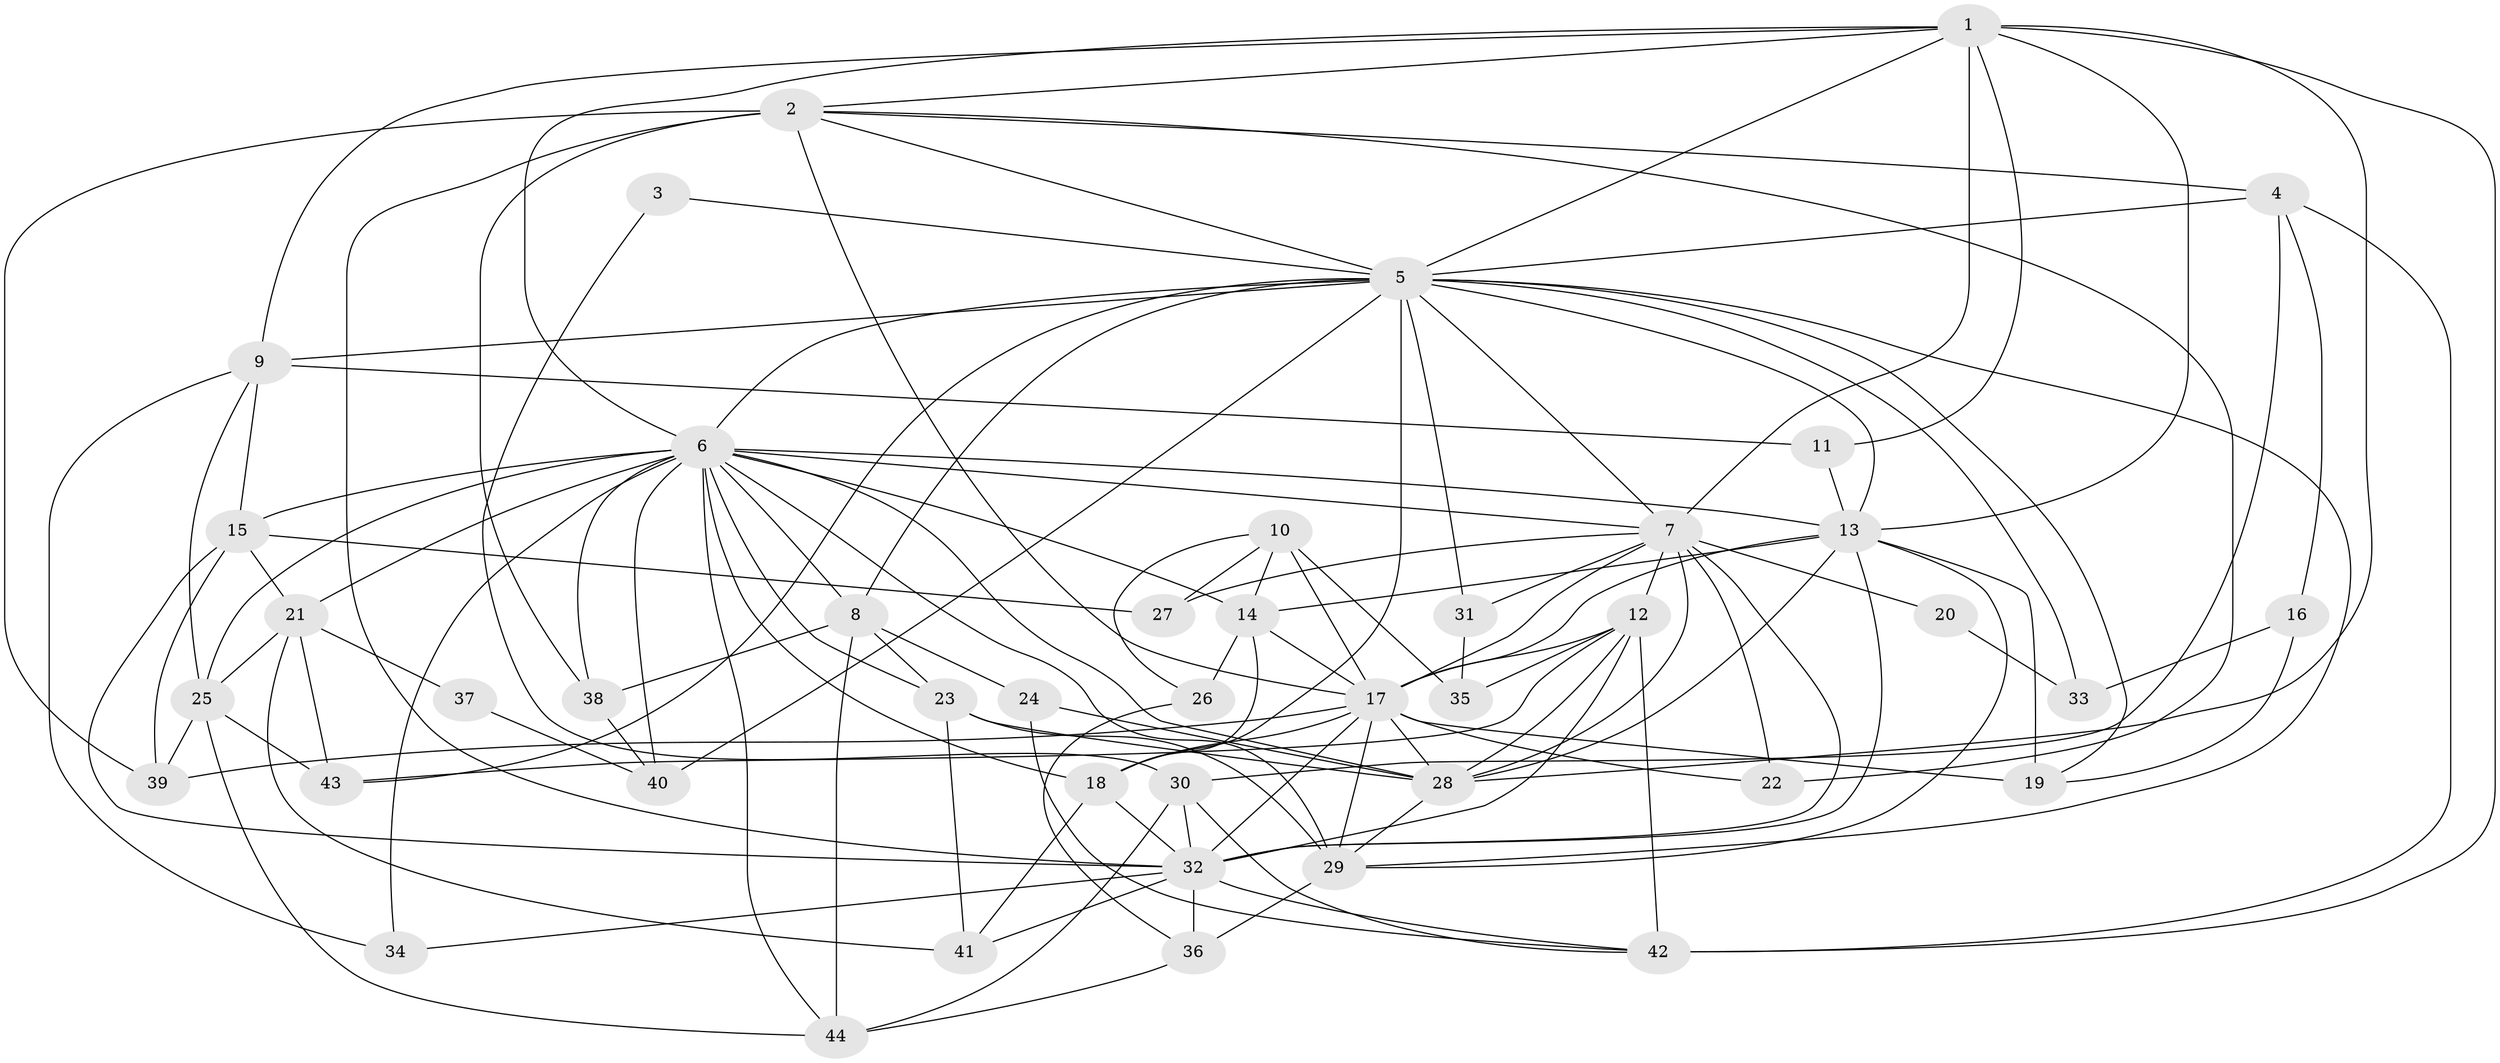 // original degree distribution, {6: 0.09174311926605505, 4: 0.22018348623853212, 2: 0.12844036697247707, 3: 0.29357798165137616, 9: 0.009174311926605505, 5: 0.22935779816513763, 7: 0.01834862385321101, 8: 0.009174311926605505}
// Generated by graph-tools (version 1.1) at 2025/51/03/04/25 22:51:15]
// undirected, 44 vertices, 128 edges
graph export_dot {
  node [color=gray90,style=filled];
  1;
  2;
  3;
  4;
  5;
  6;
  7;
  8;
  9;
  10;
  11;
  12;
  13;
  14;
  15;
  16;
  17;
  18;
  19;
  20;
  21;
  22;
  23;
  24;
  25;
  26;
  27;
  28;
  29;
  30;
  31;
  32;
  33;
  34;
  35;
  36;
  37;
  38;
  39;
  40;
  41;
  42;
  43;
  44;
  1 -- 2 [weight=1.0];
  1 -- 5 [weight=2.0];
  1 -- 6 [weight=1.0];
  1 -- 7 [weight=1.0];
  1 -- 9 [weight=1.0];
  1 -- 11 [weight=1.0];
  1 -- 13 [weight=1.0];
  1 -- 28 [weight=1.0];
  1 -- 42 [weight=2.0];
  2 -- 4 [weight=1.0];
  2 -- 5 [weight=2.0];
  2 -- 17 [weight=1.0];
  2 -- 22 [weight=1.0];
  2 -- 32 [weight=1.0];
  2 -- 38 [weight=2.0];
  2 -- 39 [weight=2.0];
  3 -- 5 [weight=1.0];
  3 -- 30 [weight=1.0];
  4 -- 5 [weight=1.0];
  4 -- 16 [weight=1.0];
  4 -- 30 [weight=1.0];
  4 -- 42 [weight=1.0];
  5 -- 6 [weight=1.0];
  5 -- 7 [weight=1.0];
  5 -- 8 [weight=1.0];
  5 -- 9 [weight=1.0];
  5 -- 13 [weight=1.0];
  5 -- 18 [weight=1.0];
  5 -- 19 [weight=1.0];
  5 -- 29 [weight=1.0];
  5 -- 31 [weight=1.0];
  5 -- 33 [weight=1.0];
  5 -- 40 [weight=1.0];
  5 -- 43 [weight=2.0];
  6 -- 7 [weight=2.0];
  6 -- 8 [weight=1.0];
  6 -- 13 [weight=1.0];
  6 -- 14 [weight=1.0];
  6 -- 15 [weight=1.0];
  6 -- 18 [weight=1.0];
  6 -- 21 [weight=1.0];
  6 -- 23 [weight=1.0];
  6 -- 25 [weight=2.0];
  6 -- 28 [weight=1.0];
  6 -- 29 [weight=2.0];
  6 -- 34 [weight=1.0];
  6 -- 38 [weight=1.0];
  6 -- 40 [weight=2.0];
  6 -- 44 [weight=1.0];
  7 -- 12 [weight=1.0];
  7 -- 17 [weight=1.0];
  7 -- 20 [weight=1.0];
  7 -- 22 [weight=1.0];
  7 -- 27 [weight=1.0];
  7 -- 28 [weight=3.0];
  7 -- 31 [weight=1.0];
  7 -- 32 [weight=1.0];
  8 -- 23 [weight=2.0];
  8 -- 24 [weight=1.0];
  8 -- 38 [weight=1.0];
  8 -- 44 [weight=1.0];
  9 -- 11 [weight=1.0];
  9 -- 15 [weight=1.0];
  9 -- 25 [weight=1.0];
  9 -- 34 [weight=1.0];
  10 -- 14 [weight=1.0];
  10 -- 17 [weight=2.0];
  10 -- 26 [weight=1.0];
  10 -- 27 [weight=1.0];
  10 -- 35 [weight=1.0];
  11 -- 13 [weight=2.0];
  12 -- 17 [weight=1.0];
  12 -- 28 [weight=1.0];
  12 -- 32 [weight=1.0];
  12 -- 35 [weight=1.0];
  12 -- 42 [weight=1.0];
  12 -- 43 [weight=1.0];
  13 -- 14 [weight=1.0];
  13 -- 17 [weight=1.0];
  13 -- 19 [weight=1.0];
  13 -- 28 [weight=1.0];
  13 -- 29 [weight=1.0];
  13 -- 32 [weight=2.0];
  14 -- 17 [weight=1.0];
  14 -- 18 [weight=1.0];
  14 -- 26 [weight=1.0];
  15 -- 21 [weight=1.0];
  15 -- 27 [weight=1.0];
  15 -- 32 [weight=1.0];
  15 -- 39 [weight=1.0];
  16 -- 19 [weight=1.0];
  16 -- 33 [weight=1.0];
  17 -- 18 [weight=1.0];
  17 -- 19 [weight=2.0];
  17 -- 22 [weight=1.0];
  17 -- 28 [weight=2.0];
  17 -- 29 [weight=1.0];
  17 -- 32 [weight=2.0];
  17 -- 39 [weight=1.0];
  18 -- 32 [weight=2.0];
  18 -- 41 [weight=1.0];
  20 -- 33 [weight=1.0];
  21 -- 25 [weight=1.0];
  21 -- 37 [weight=1.0];
  21 -- 41 [weight=1.0];
  21 -- 43 [weight=1.0];
  23 -- 28 [weight=2.0];
  23 -- 29 [weight=1.0];
  23 -- 41 [weight=1.0];
  24 -- 28 [weight=1.0];
  24 -- 42 [weight=1.0];
  25 -- 39 [weight=1.0];
  25 -- 43 [weight=1.0];
  25 -- 44 [weight=1.0];
  26 -- 36 [weight=1.0];
  28 -- 29 [weight=1.0];
  29 -- 36 [weight=2.0];
  30 -- 32 [weight=1.0];
  30 -- 42 [weight=1.0];
  30 -- 44 [weight=1.0];
  31 -- 35 [weight=1.0];
  32 -- 34 [weight=1.0];
  32 -- 36 [weight=1.0];
  32 -- 41 [weight=1.0];
  32 -- 42 [weight=1.0];
  36 -- 44 [weight=1.0];
  37 -- 40 [weight=1.0];
  38 -- 40 [weight=1.0];
}
